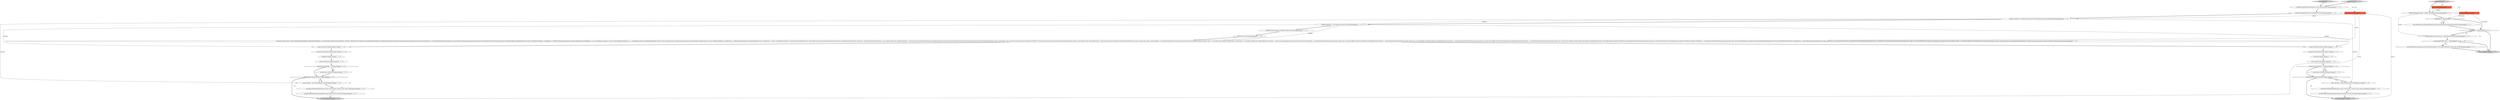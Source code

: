 digraph {
30 [style = filled, label = "criteriaColumn.setWidth(200)@@@140@@@['0', '1', '0']", fillcolor = white, shape = ellipse image = "AAA0AAABBB2BBB"];
31 [style = filled, label = "createCustomFilters(tabFolder)@@@133@@@['0', '1', '0']", fillcolor = white, shape = ellipse image = "AAA0AAABBB2BBB"];
11 [style = filled, label = "TreeColumn criteriaColumn@@@8@@@['1', '1', '0']", fillcolor = white, shape = ellipse image = "AAA0AAABBB1BBB"];
1 [style = filled, label = "createDialogArea['1', '0', '0']", fillcolor = lightgray, shape = diamond image = "AAA0AAABBB1BBB"];
0 [style = filled, label = "createCustomFilters(tabFolder)@@@179@@@['1', '0', '0']", fillcolor = white, shape = ellipse image = "AAA0AAABBB1BBB"];
21 [style = filled, label = "criteriaColumn.getWidth() < 200@@@139@@@['0', '1', '0']", fillcolor = white, shape = diamond image = "AAA0AAABBB2BBB"];
23 [style = filled, label = "columnsViewer.setInput(attributes)@@@134@@@['0', '1', '0']", fillcolor = white, shape = ellipse image = "AAA0AAABBB2BBB"];
18 [style = filled, label = "!resultSetViewer.supportsDataFilter()@@@188@@@['1', '0', '0']", fillcolor = white, shape = diamond image = "AAA0AAABBB1BBB"];
6 [style = filled, label = "getShell().setText(ResultSetMessages.controls_resultset_filter_title)@@@3@@@['1', '1', '0']", fillcolor = white, shape = ellipse image = "AAA0AAABBB1BBB"];
40 [style = filled, label = "constraint.getOrderPosition() > 0@@@9@@@['0', '0', '1']", fillcolor = white, shape = diamond image = "AAA0AAABBB3BBB"];
2 [style = filled, label = "refreshData()@@@181@@@['1', '0', '0']", fillcolor = white, shape = ellipse image = "AAA0AAABBB1BBB"];
3 [style = filled, label = "UIUtils.asyncExec(null)@@@182@@@['1', '0', '0']", fillcolor = white, shape = ellipse image = "AAA0AAABBB1BBB"];
5 [style = filled, label = "criteriaColumn.setWidth(200)@@@186@@@['1', '0', '0']", fillcolor = white, shape = ellipse image = "AAA0AAABBB1BBB"];
27 [style = filled, label = "createDialogArea['0', '1', '0']", fillcolor = lightgray, shape = diamond image = "AAA0AAABBB2BBB"];
8 [style = filled, label = "Composite composite = (Composite)super.edu.fdu.CPPDG.tinypdg.pe.ExpressionInfo@a26d8parent@@@5@@@['1', '1', '0']", fillcolor = white, shape = ellipse image = "AAA0AAABBB1BBB"];
32 [style = filled, label = "getColumnImage['0', '0', '1']", fillcolor = lightgray, shape = diamond image = "AAA0AAABBB3BBB"];
29 [style = filled, label = "return parent@@@147@@@['0', '1', '0']", fillcolor = lightgray, shape = ellipse image = "AAA0AAABBB2BBB"];
33 [style = filled, label = "columnIndex == 0@@@4@@@['0', '0', '1']", fillcolor = white, shape = diamond image = "AAA0AAABBB3BBB"];
42 [style = filled, label = "Object element@@@2@@@['0', '0', '1']", fillcolor = tomato, shape = box image = "AAA0AAABBB3BBB"];
10 [style = filled, label = "TabFolder tabFolder = new TabFolder(composite,SWT.NONE)@@@6@@@['1', '1', '0']", fillcolor = white, shape = ellipse image = "AAA0AAABBB1BBB"];
19 [style = filled, label = "return parent@@@193@@@['1', '0', '0']", fillcolor = lightgray, shape = ellipse image = "AAA0AAABBB1BBB"];
4 [style = filled, label = "tabFolder.setLayoutData(new GridData(GridData.FILL_BOTH))@@@7@@@['1', '1', '0']", fillcolor = white, shape = ellipse image = "AAA0AAABBB1BBB"];
35 [style = filled, label = "columnIndex == 2@@@7@@@['0', '0', '1']", fillcolor = white, shape = diamond image = "AAA0AAABBB3BBB"];
13 [style = filled, label = "columnsViewer.setInput(attributes)@@@180@@@['1', '0', '0']", fillcolor = white, shape = ellipse image = "AAA0AAABBB1BBB"];
7 [style = filled, label = "{Composite columnsGroup = UIUtils.createPlaceholder(tabFolder,1)FilteredTree filteredTree = new FilteredTree(columnsGroup,SWT.SINGLE | SWT.FULL_SELECTION | SWT.CHECK,new NamedObjectPatternFilter(),true){@Override protected TreeViewer doCreateTreeViewer(Composite parent,int style){columnsViewer = new CheckboxTreeViewer(parent,style)return columnsViewer}}columnsViewer.setContentProvider(new TreeContentProvider(){@Override public Object(( getChildren(Object parentElement){final java.util.List<DBDAttributeBinding> nestedBindings = ((DBDAttributeBinding)parentElement).getNestedBindings()if (nestedBindings == null || nestedBindings.isEmpty()) {return null}final DBDAttributeBinding(( res = nestedBindings.toArray(new DBDAttributeBinding(((()Arrays.sort(res,activeSorter)return res}@Override public boolean hasChildren(Object element){final java.util.List<DBDAttributeBinding> nestedBindings = ((DBDAttributeBinding)element).getNestedBindings()return nestedBindings != null && !nestedBindings.isEmpty()}})columnsViewer.setLabelProvider(new ColumnLabelProvider())columnsViewer.setCheckStateProvider(new CheckStateProvider())final Tree columnsTree = columnsViewer.getTree()GridData gd = new GridData(GridData.FILL_BOTH)gd.heightHint = 300columnsTree.setLayoutData(gd)columnsTree.setHeaderVisible(true)columnsTree.setLinesVisible(true)UIUtils.createTreeColumn(columnsTree,SWT.LEFT,ResultSetMessages.controls_resultset_filter_column_name)UIUtils.createTreeColumn(columnsTree,SWT.LEFT,\"#\")UIUtils.createTreeColumn(columnsTree,SWT.LEFT,ResultSetMessages.controls_resultset_filter_column_order)criteriaColumn = UIUtils.createTreeColumn(columnsTree,SWT.LEFT,ResultSetMessages.controls_resultset_filter_column_criteria)treeEditor = new FilterSettingsTreeEditor(columnsTree)columnsViewer.addCheckStateListener(null){ToolBar toolbar = new ToolBar(columnsGroup,SWT.HORIZONTAL | SWT.RIGHT)gd = new GridData(GridData.FILL_HORIZONTAL)gd.verticalIndent = 3toolbar.setLayoutData(gd)toolbar.setLayout(new FillLayout())moveTopButton = createToolItem(toolbar,ResultSetMessages.dialog_toolbar_move_to_top,UIIcon.ARROW_TOP,null)moveTopButton.setEnabled(false)moveUpButton = createToolItem(toolbar,ResultSetMessages.dialog_toolbar_move_up,UIIcon.ARROW_UP,null)moveUpButton.setEnabled(false)moveDownButton = createToolItem(toolbar,ResultSetMessages.dialog_toolbar_move_down,UIIcon.ARROW_DOWN,null)moveDownButton.setEnabled(false)moveBottomButton = createToolItem(toolbar,ResultSetMessages.dialog_toolbar_move_to_bottom,UIIcon.ARROW_BOTTOM,null)moveBottomButton.setEnabled(false)UIUtils.createToolBarSeparator(toolbar,SWT.VERTICAL)createToolItem(toolbar,ResultSetMessages.dialog_toolbar_sort,UIIcon.SORT,null)UIUtils.createToolBarSeparator(toolbar,SWT.VERTICAL)ToolItem showAllButton = createToolItem(toolbar,ResultSetMessages.dialog_toolbar_show_all,null,null)showAllButton.setImage(UIUtils.getShardImage(ISharedImages.IMG_ETOOL_DEF_PERSPECTIVE))ToolItem showNoneButton = createToolItem(toolbar,ResultSetMessages.dialog_toolbar_show_none,null,null)showNoneButton.setImage(UIUtils.getShardImage(ISharedImages.IMG_ELCL_REMOVEALL))createToolItem(toolbar,ResultSetMessages.dialog_toolbar_reset,UIIcon.REFRESH,null)columnsViewer.addSelectionChangedListener(null)}TabItem libsTab = new TabItem(tabFolder,SWT.NONE)libsTab.setText(ResultSetMessages.controls_resultset_filter_group_columns)libsTab.setToolTipText(\"Set criteria and order for individual column(s)\")libsTab.setControl(columnsGroup)}@@@9@@@['1', '1', '0']", fillcolor = white, shape = ellipse image = "AAA0AAABBB1BBB"];
26 [style = filled, label = "warnLabel.setText(ResultSetMessages.controls_resultset_filter_warning_custom_order_disabled)@@@144@@@['0', '1', '0']", fillcolor = white, shape = ellipse image = "AAA0AAABBB2BBB"];
28 [style = filled, label = "UIUtils.asyncExec(null)@@@136@@@['0', '1', '0']", fillcolor = white, shape = ellipse image = "AAA0AAABBB2BBB"];
14 [style = filled, label = "Label warnLabel = new Label(composite,SWT.NONE)@@@189@@@['1', '0', '0']", fillcolor = white, shape = ellipse image = "AAA0AAABBB1BBB"];
34 [style = filled, label = "return DBeaverIcons.getImage(DBValueFormatting.getObjectImage(binding.getMetaAttribute()))@@@5@@@['0', '0', '1']", fillcolor = white, shape = ellipse image = "AAA0AAABBB3BBB"];
25 [style = filled, label = "!resultSetViewer.supportsDataFilter()@@@142@@@['0', '1', '0']", fillcolor = white, shape = diamond image = "AAA0AAABBB2BBB"];
36 [style = filled, label = "DBDAttributeConstraint constraint = getBindingConstraint(binding)@@@8@@@['0', '0', '1']", fillcolor = white, shape = ellipse image = "AAA0AAABBB3BBB"];
17 [style = filled, label = "warnLabel.setText(ResultSetMessages.controls_resultset_filter_warning_custom_order_disabled)@@@190@@@['1', '0', '0']", fillcolor = white, shape = ellipse image = "AAA0AAABBB1BBB"];
20 [style = filled, label = "Label warnLabel = new Label(composite,SWT.NONE)@@@143@@@['0', '1', '0']", fillcolor = white, shape = ellipse image = "AAA0AAABBB2BBB"];
22 [style = filled, label = "warnLabel.setForeground(parent.getDisplay().getSystemColor(SWT.COLOR_RED))@@@145@@@['0', '1', '0']", fillcolor = white, shape = ellipse image = "AAA0AAABBB2BBB"];
39 [style = filled, label = "DBDAttributeBinding binding = (DBDAttributeBinding)element@@@3@@@['0', '0', '1']", fillcolor = white, shape = ellipse image = "AAA0AAABBB3BBB"];
24 [style = filled, label = "refreshData()@@@135@@@['0', '1', '0']", fillcolor = white, shape = ellipse image = "AAA0AAABBB2BBB"];
41 [style = filled, label = "int columnIndex@@@2@@@['0', '0', '1']", fillcolor = tomato, shape = box image = "AAA0AAABBB3BBB"];
37 [style = filled, label = "return null@@@13@@@['0', '0', '1']", fillcolor = lightgray, shape = ellipse image = "AAA0AAABBB3BBB"];
9 [style = filled, label = "Composite parent@@@2@@@['1', '1', '0']", fillcolor = tomato, shape = box image = "AAA0AAABBB1BBB"];
16 [style = filled, label = "getShell().setImage(DBeaverIcons.getImage(UIIcon.FILTER))@@@4@@@['1', '1', '0']", fillcolor = white, shape = ellipse image = "AAA0AAABBB1BBB"];
38 [style = filled, label = "return DBeaverIcons.getImage(constraint.isOrderDescending()? UIIcon.SORT_INCREASE: UIIcon.SORT_DECREASE)@@@10@@@['0', '0', '1']", fillcolor = white, shape = ellipse image = "AAA0AAABBB3BBB"];
12 [style = filled, label = "warnLabel.setForeground(parent.getDisplay().getSystemColor(SWT.COLOR_RED))@@@191@@@['1', '0', '0']", fillcolor = white, shape = ellipse image = "AAA0AAABBB1BBB"];
15 [style = filled, label = "criteriaColumn.getWidth() < 200@@@185@@@['1', '0', '0']", fillcolor = white, shape = diamond image = "AAA0AAABBB1BBB"];
28->21 [style = bold, label=""];
40->38 [style = bold, label=""];
22->29 [style = bold, label=""];
26->22 [style = bold, label=""];
14->17 [style = bold, label=""];
39->33 [style = bold, label=""];
25->29 [style = bold, label=""];
41->33 [style = solid, label="columnIndex"];
27->9 [style = dotted, label="true"];
8->20 [style = solid, label="composite"];
8->14 [style = solid, label="composite"];
35->36 [style = dotted, label="true"];
1->9 [style = dotted, label="true"];
10->0 [style = solid, label="tabFolder"];
15->18 [style = bold, label=""];
23->24 [style = bold, label=""];
39->36 [style = solid, label="binding"];
25->20 [style = bold, label=""];
8->10 [style = solid, label="composite"];
4->11 [style = bold, label=""];
9->8 [style = solid, label="parent"];
32->39 [style = bold, label=""];
25->20 [style = dotted, label="true"];
38->37 [style = bold, label=""];
16->8 [style = bold, label=""];
21->30 [style = bold, label=""];
33->34 [style = bold, label=""];
17->12 [style = bold, label=""];
25->26 [style = dotted, label="true"];
42->39 [style = solid, label="element"];
30->25 [style = bold, label=""];
0->13 [style = bold, label=""];
1->6 [style = bold, label=""];
25->22 [style = dotted, label="true"];
18->12 [style = dotted, label="true"];
32->41 [style = dotted, label="true"];
35->40 [style = dotted, label="true"];
41->35 [style = solid, label="columnIndex"];
11->7 [style = bold, label=""];
2->3 [style = bold, label=""];
18->14 [style = dotted, label="true"];
6->16 [style = bold, label=""];
21->25 [style = bold, label=""];
21->30 [style = dotted, label="true"];
9->29 [style = solid, label="parent"];
33->35 [style = bold, label=""];
15->5 [style = dotted, label="true"];
18->17 [style = dotted, label="true"];
7->31 [style = bold, label=""];
18->19 [style = bold, label=""];
10->4 [style = bold, label=""];
35->37 [style = bold, label=""];
9->19 [style = solid, label="parent"];
7->0 [style = bold, label=""];
10->7 [style = solid, label="tabFolder"];
12->19 [style = bold, label=""];
35->36 [style = bold, label=""];
15->5 [style = bold, label=""];
40->37 [style = bold, label=""];
5->18 [style = bold, label=""];
3->15 [style = bold, label=""];
33->34 [style = dotted, label="true"];
40->38 [style = dotted, label="true"];
27->6 [style = bold, label=""];
10->31 [style = solid, label="tabFolder"];
34->35 [style = bold, label=""];
32->42 [style = dotted, label="true"];
24->28 [style = bold, label=""];
18->14 [style = bold, label=""];
13->2 [style = bold, label=""];
36->40 [style = bold, label=""];
20->26 [style = bold, label=""];
8->10 [style = bold, label=""];
31->23 [style = bold, label=""];
9->7 [style = solid, label="parent"];
}
